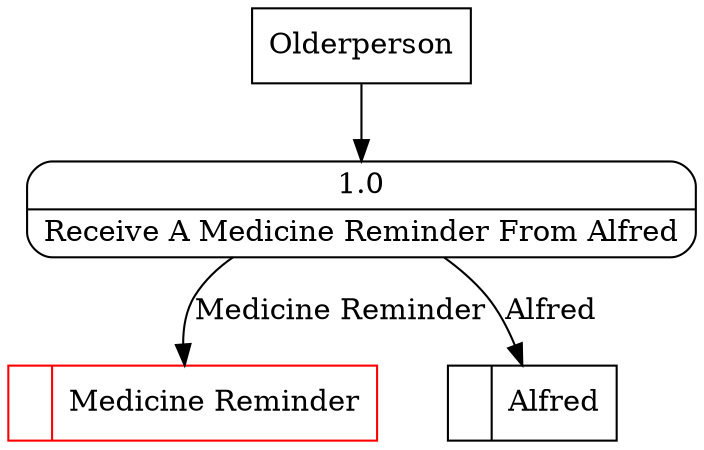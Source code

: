 digraph dfd2{ 
node[shape=record]
200 [label="<f0>  |<f1> Medicine Reminder " color=red];
201 [label="<f0>  |<f1> Alfred " ];
202 [label="Olderperson" shape=box];
203 [label="{<f0> 1.0|<f1> Receive A Medicine Reminder From Alfred }" shape=Mrecord];
202 -> 203
203 -> 200 [label="Medicine Reminder"]
203 -> 201 [label="Alfred"]
}
